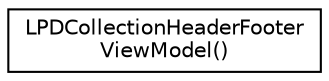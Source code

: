 digraph "Graphical Class Hierarchy"
{
  edge [fontname="Helvetica",fontsize="10",labelfontname="Helvetica",labelfontsize="10"];
  node [fontname="Helvetica",fontsize="10",shape=record];
  rankdir="LR";
  Node0 [label="LPDCollectionHeaderFooter\lViewModel()",height=0.2,width=0.4,color="black", fillcolor="white", style="filled",URL="$category_l_p_d_collection_header_footer_view_model_07_08.html"];
}
